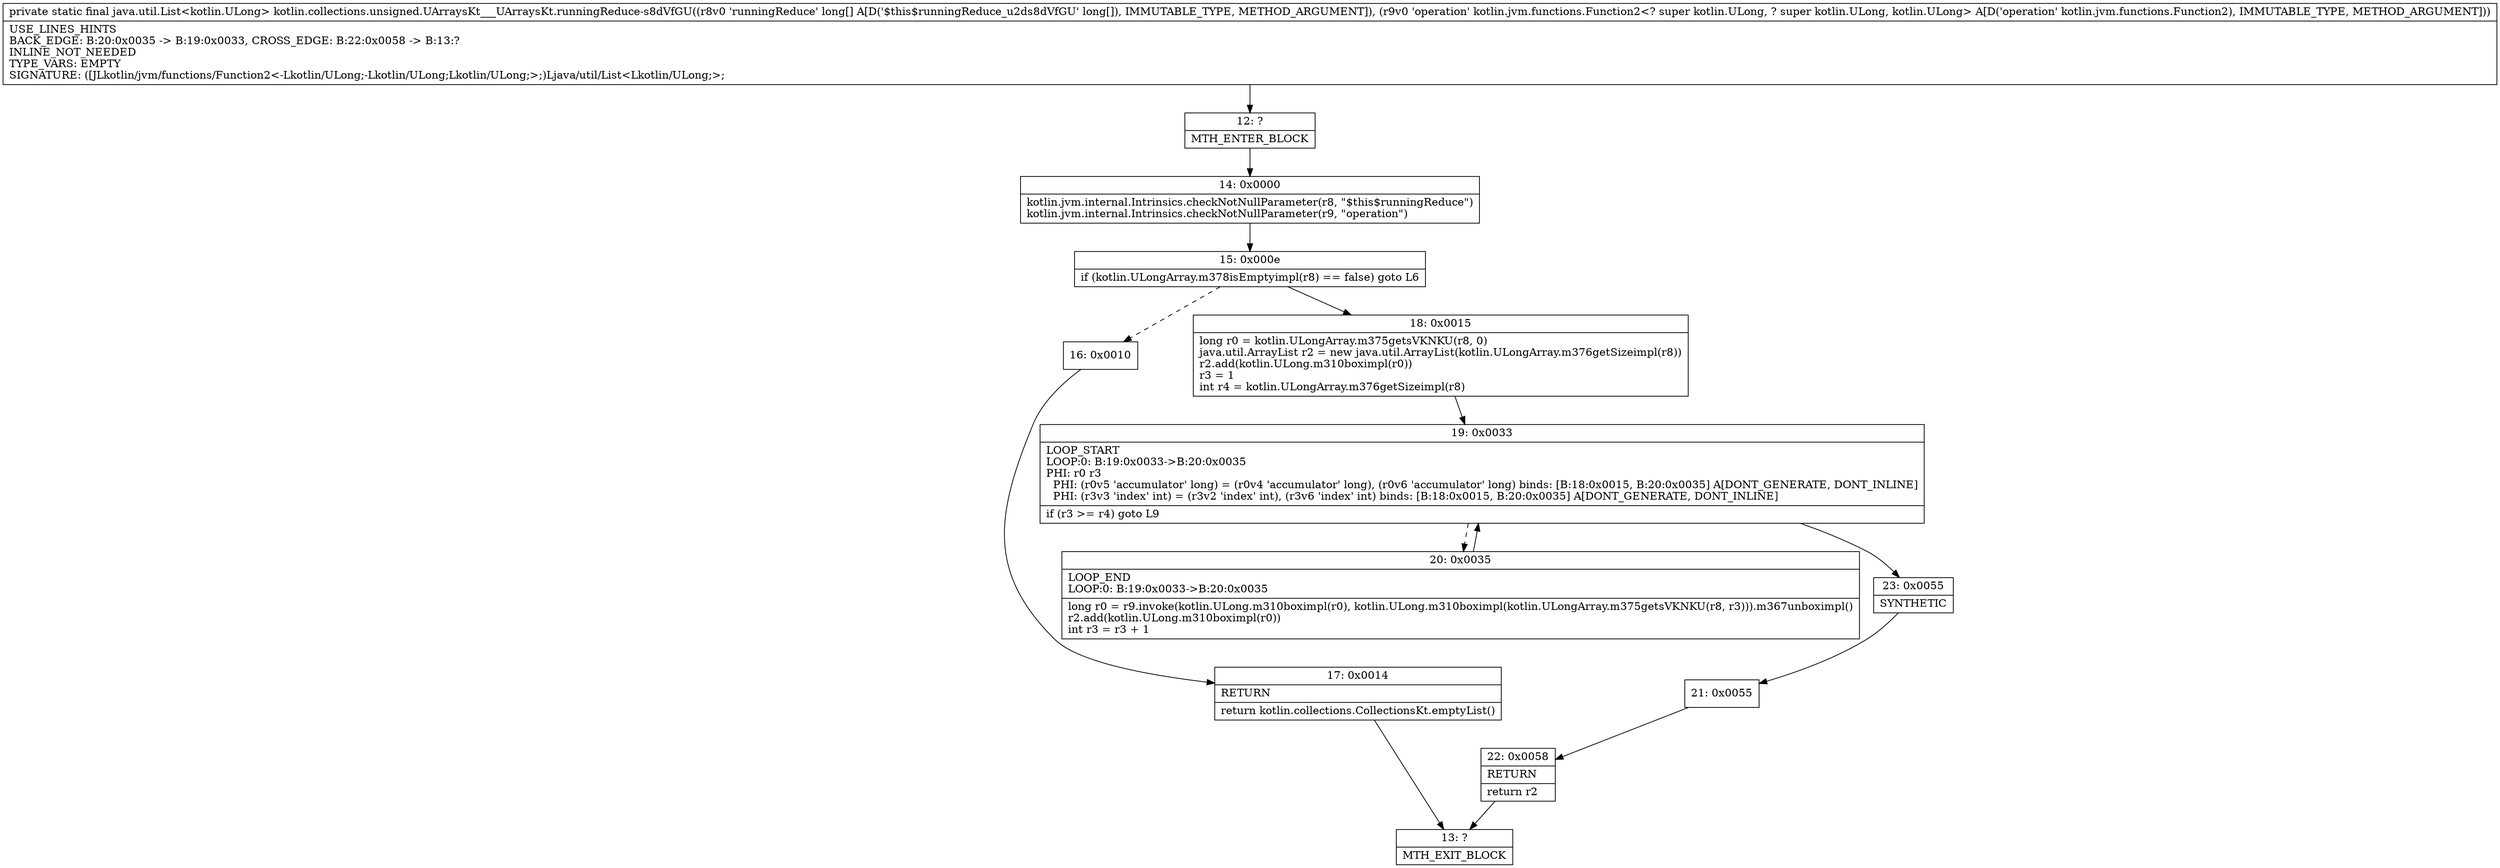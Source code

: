 digraph "CFG forkotlin.collections.unsigned.UArraysKt___UArraysKt.runningReduce\-s8dVfGU([JLkotlin\/jvm\/functions\/Function2;)Ljava\/util\/List;" {
Node_12 [shape=record,label="{12\:\ ?|MTH_ENTER_BLOCK\l}"];
Node_14 [shape=record,label="{14\:\ 0x0000|kotlin.jvm.internal.Intrinsics.checkNotNullParameter(r8, \"$this$runningReduce\")\lkotlin.jvm.internal.Intrinsics.checkNotNullParameter(r9, \"operation\")\l}"];
Node_15 [shape=record,label="{15\:\ 0x000e|if (kotlin.ULongArray.m378isEmptyimpl(r8) == false) goto L6\l}"];
Node_16 [shape=record,label="{16\:\ 0x0010}"];
Node_17 [shape=record,label="{17\:\ 0x0014|RETURN\l|return kotlin.collections.CollectionsKt.emptyList()\l}"];
Node_13 [shape=record,label="{13\:\ ?|MTH_EXIT_BLOCK\l}"];
Node_18 [shape=record,label="{18\:\ 0x0015|long r0 = kotlin.ULongArray.m375getsVKNKU(r8, 0)\ljava.util.ArrayList r2 = new java.util.ArrayList(kotlin.ULongArray.m376getSizeimpl(r8))\lr2.add(kotlin.ULong.m310boximpl(r0))\lr3 = 1\lint r4 = kotlin.ULongArray.m376getSizeimpl(r8)\l}"];
Node_19 [shape=record,label="{19\:\ 0x0033|LOOP_START\lLOOP:0: B:19:0x0033\-\>B:20:0x0035\lPHI: r0 r3 \l  PHI: (r0v5 'accumulator' long) = (r0v4 'accumulator' long), (r0v6 'accumulator' long) binds: [B:18:0x0015, B:20:0x0035] A[DONT_GENERATE, DONT_INLINE]\l  PHI: (r3v3 'index' int) = (r3v2 'index' int), (r3v6 'index' int) binds: [B:18:0x0015, B:20:0x0035] A[DONT_GENERATE, DONT_INLINE]\l|if (r3 \>= r4) goto L9\l}"];
Node_20 [shape=record,label="{20\:\ 0x0035|LOOP_END\lLOOP:0: B:19:0x0033\-\>B:20:0x0035\l|long r0 = r9.invoke(kotlin.ULong.m310boximpl(r0), kotlin.ULong.m310boximpl(kotlin.ULongArray.m375getsVKNKU(r8, r3))).m367unboximpl()\lr2.add(kotlin.ULong.m310boximpl(r0))\lint r3 = r3 + 1\l}"];
Node_23 [shape=record,label="{23\:\ 0x0055|SYNTHETIC\l}"];
Node_21 [shape=record,label="{21\:\ 0x0055}"];
Node_22 [shape=record,label="{22\:\ 0x0058|RETURN\l|return r2\l}"];
MethodNode[shape=record,label="{private static final java.util.List\<kotlin.ULong\> kotlin.collections.unsigned.UArraysKt___UArraysKt.runningReduce\-s8dVfGU((r8v0 'runningReduce' long[] A[D('$this$runningReduce_u2ds8dVfGU' long[]), IMMUTABLE_TYPE, METHOD_ARGUMENT]), (r9v0 'operation' kotlin.jvm.functions.Function2\<? super kotlin.ULong, ? super kotlin.ULong, kotlin.ULong\> A[D('operation' kotlin.jvm.functions.Function2), IMMUTABLE_TYPE, METHOD_ARGUMENT]))  | USE_LINES_HINTS\lBACK_EDGE: B:20:0x0035 \-\> B:19:0x0033, CROSS_EDGE: B:22:0x0058 \-\> B:13:?\lINLINE_NOT_NEEDED\lTYPE_VARS: EMPTY\lSIGNATURE: ([JLkotlin\/jvm\/functions\/Function2\<\-Lkotlin\/ULong;\-Lkotlin\/ULong;Lkotlin\/ULong;\>;)Ljava\/util\/List\<Lkotlin\/ULong;\>;\l}"];
MethodNode -> Node_12;Node_12 -> Node_14;
Node_14 -> Node_15;
Node_15 -> Node_16[style=dashed];
Node_15 -> Node_18;
Node_16 -> Node_17;
Node_17 -> Node_13;
Node_18 -> Node_19;
Node_19 -> Node_20[style=dashed];
Node_19 -> Node_23;
Node_20 -> Node_19;
Node_23 -> Node_21;
Node_21 -> Node_22;
Node_22 -> Node_13;
}

